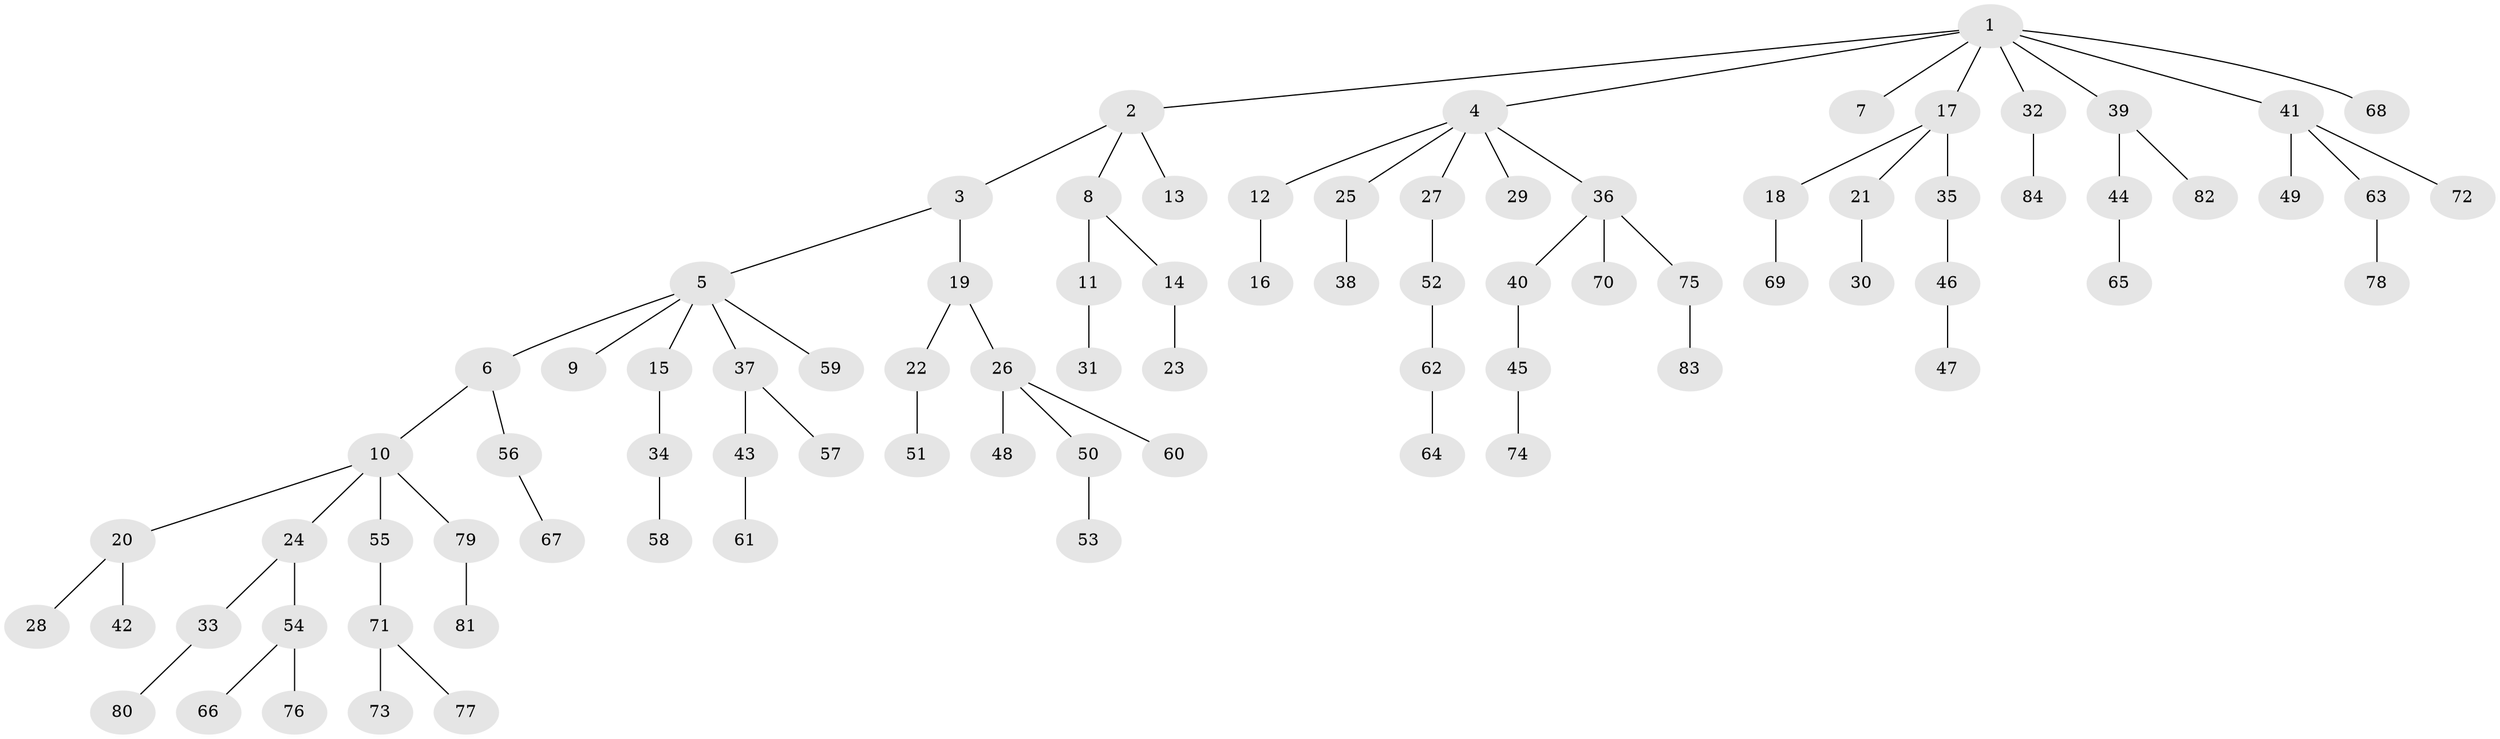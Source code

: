 // coarse degree distribution, {9: 0.0196078431372549, 5: 0.058823529411764705, 3: 0.11764705882352941, 1: 0.6274509803921569, 6: 0.0196078431372549, 2: 0.11764705882352941, 4: 0.0392156862745098}
// Generated by graph-tools (version 1.1) at 2025/42/03/06/25 10:42:06]
// undirected, 84 vertices, 83 edges
graph export_dot {
graph [start="1"]
  node [color=gray90,style=filled];
  1;
  2;
  3;
  4;
  5;
  6;
  7;
  8;
  9;
  10;
  11;
  12;
  13;
  14;
  15;
  16;
  17;
  18;
  19;
  20;
  21;
  22;
  23;
  24;
  25;
  26;
  27;
  28;
  29;
  30;
  31;
  32;
  33;
  34;
  35;
  36;
  37;
  38;
  39;
  40;
  41;
  42;
  43;
  44;
  45;
  46;
  47;
  48;
  49;
  50;
  51;
  52;
  53;
  54;
  55;
  56;
  57;
  58;
  59;
  60;
  61;
  62;
  63;
  64;
  65;
  66;
  67;
  68;
  69;
  70;
  71;
  72;
  73;
  74;
  75;
  76;
  77;
  78;
  79;
  80;
  81;
  82;
  83;
  84;
  1 -- 2;
  1 -- 4;
  1 -- 7;
  1 -- 17;
  1 -- 32;
  1 -- 39;
  1 -- 41;
  1 -- 68;
  2 -- 3;
  2 -- 8;
  2 -- 13;
  3 -- 5;
  3 -- 19;
  4 -- 12;
  4 -- 25;
  4 -- 27;
  4 -- 29;
  4 -- 36;
  5 -- 6;
  5 -- 9;
  5 -- 15;
  5 -- 37;
  5 -- 59;
  6 -- 10;
  6 -- 56;
  8 -- 11;
  8 -- 14;
  10 -- 20;
  10 -- 24;
  10 -- 55;
  10 -- 79;
  11 -- 31;
  12 -- 16;
  14 -- 23;
  15 -- 34;
  17 -- 18;
  17 -- 21;
  17 -- 35;
  18 -- 69;
  19 -- 22;
  19 -- 26;
  20 -- 28;
  20 -- 42;
  21 -- 30;
  22 -- 51;
  24 -- 33;
  24 -- 54;
  25 -- 38;
  26 -- 48;
  26 -- 50;
  26 -- 60;
  27 -- 52;
  32 -- 84;
  33 -- 80;
  34 -- 58;
  35 -- 46;
  36 -- 40;
  36 -- 70;
  36 -- 75;
  37 -- 43;
  37 -- 57;
  39 -- 44;
  39 -- 82;
  40 -- 45;
  41 -- 49;
  41 -- 63;
  41 -- 72;
  43 -- 61;
  44 -- 65;
  45 -- 74;
  46 -- 47;
  50 -- 53;
  52 -- 62;
  54 -- 66;
  54 -- 76;
  55 -- 71;
  56 -- 67;
  62 -- 64;
  63 -- 78;
  71 -- 73;
  71 -- 77;
  75 -- 83;
  79 -- 81;
}
